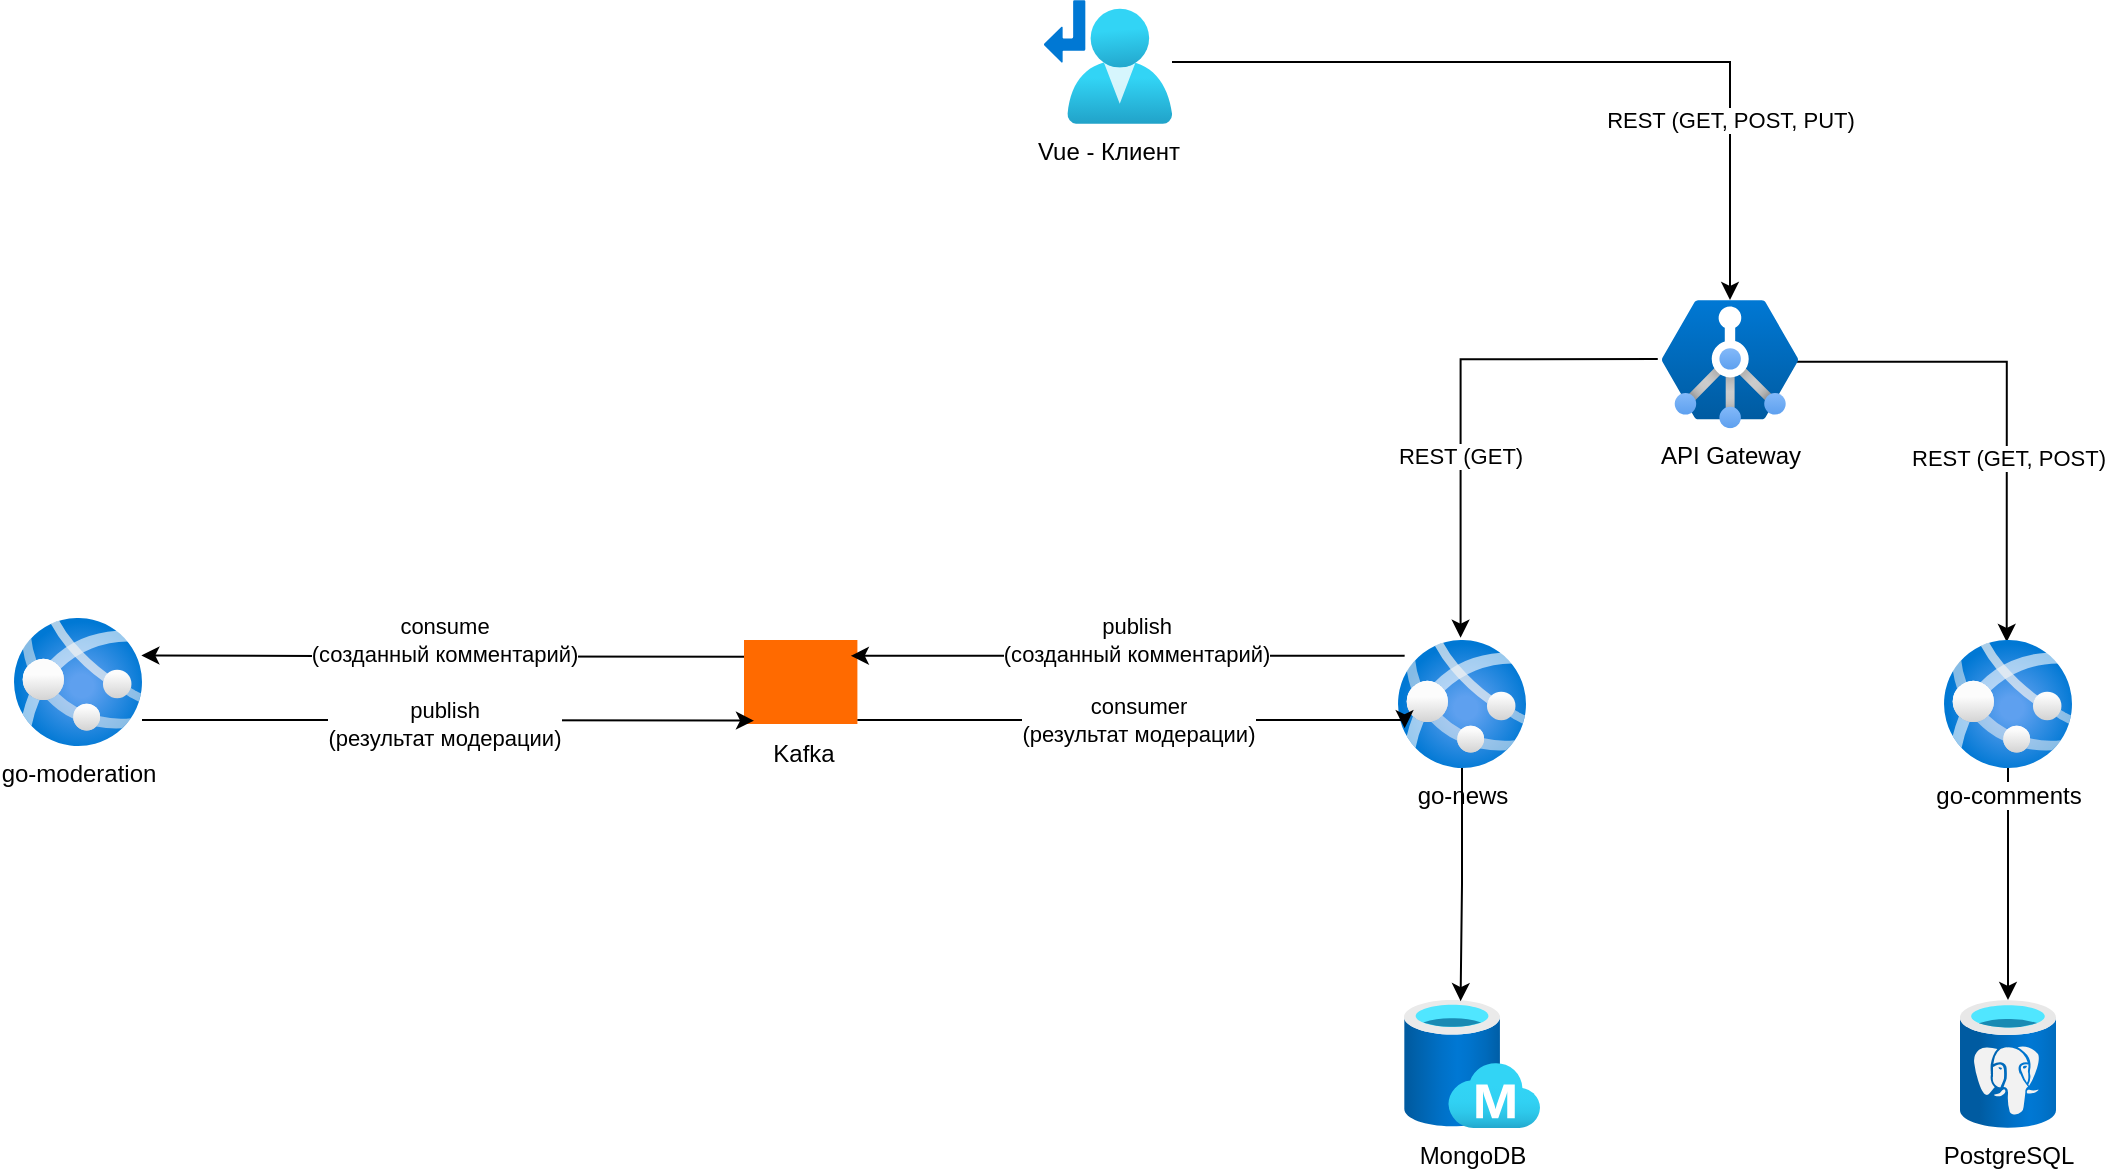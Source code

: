 <mxfile version="28.0.6">
  <diagram name="Страница — 1" id="G--KOGVMi7NTJVjZYiaC">
    <mxGraphModel dx="3143" dy="1391" grid="1" gridSize="10" guides="1" tooltips="1" connect="1" arrows="1" fold="1" page="1" pageScale="1" pageWidth="827" pageHeight="1169" math="0" shadow="0">
      <root>
        <mxCell id="0" />
        <mxCell id="1" parent="0" />
        <mxCell id="YZlnow4VbERZLfxyN9n1-8" style="edgeStyle=orthogonalEdgeStyle;rounded=0;orthogonalLoop=1;jettySize=auto;html=1;entryX=0.489;entryY=-0.018;entryDx=0;entryDy=0;entryPerimeter=0;exitX=-0.031;exitY=0.46;exitDx=0;exitDy=0;exitPerimeter=0;" parent="1" source="YZlnow4VbERZLfxyN9n1-19" target="YZlnow4VbERZLfxyN9n1-17" edge="1">
          <mxGeometry relative="1" as="geometry">
            <mxPoint x="380" y="291" as="sourcePoint" />
            <mxPoint x="279" y="430.0" as="targetPoint" />
          </mxGeometry>
        </mxCell>
        <mxCell id="YZlnow4VbERZLfxyN9n1-12" value="REST (GET)" style="edgeLabel;html=1;align=center;verticalAlign=middle;resizable=0;points=[];" parent="YZlnow4VbERZLfxyN9n1-8" vertex="1" connectable="0">
          <mxGeometry x="0.238" y="-1" relative="1" as="geometry">
            <mxPoint as="offset" />
          </mxGeometry>
        </mxCell>
        <mxCell id="YZlnow4VbERZLfxyN9n1-9" style="edgeStyle=orthogonalEdgeStyle;rounded=0;orthogonalLoop=1;jettySize=auto;html=1;entryX=0.49;entryY=0.015;entryDx=0;entryDy=0;entryPerimeter=0;exitX=0.973;exitY=0.481;exitDx=0;exitDy=0;exitPerimeter=0;" parent="1" source="YZlnow4VbERZLfxyN9n1-19" target="YZlnow4VbERZLfxyN9n1-18" edge="1">
          <mxGeometry relative="1" as="geometry">
            <mxPoint x="480" y="280" as="sourcePoint" />
            <mxPoint x="548.966" y="430.0" as="targetPoint" />
          </mxGeometry>
        </mxCell>
        <mxCell id="YZlnow4VbERZLfxyN9n1-13" value="REST (GET, POST)" style="edgeLabel;html=1;align=center;verticalAlign=middle;resizable=0;points=[];" parent="YZlnow4VbERZLfxyN9n1-9" vertex="1" connectable="0">
          <mxGeometry x="0.252" relative="1" as="geometry">
            <mxPoint as="offset" />
          </mxGeometry>
        </mxCell>
        <mxCell id="YZlnow4VbERZLfxyN9n1-17" value="go-news" style="image;aspect=fixed;html=1;points=[];align=center;fontSize=12;image=img/lib/azure2/containers/App_Services.svg;" parent="1" vertex="1">
          <mxGeometry x="247" y="430" width="64" height="64" as="geometry" />
        </mxCell>
        <mxCell id="ofcuAhScLp_DfV90Nu_w-12" style="edgeStyle=orthogonalEdgeStyle;rounded=0;orthogonalLoop=1;jettySize=auto;html=1;" edge="1" parent="1" source="YZlnow4VbERZLfxyN9n1-18" target="YZlnow4VbERZLfxyN9n1-22">
          <mxGeometry relative="1" as="geometry" />
        </mxCell>
        <mxCell id="YZlnow4VbERZLfxyN9n1-18" value="go-comments" style="image;aspect=fixed;html=1;points=[];align=center;fontSize=12;image=img/lib/azure2/containers/App_Services.svg;" parent="1" vertex="1">
          <mxGeometry x="520" y="430" width="64" height="64" as="geometry" />
        </mxCell>
        <mxCell id="YZlnow4VbERZLfxyN9n1-19" value="API Gateway" style="image;aspect=fixed;html=1;points=[];align=center;fontSize=12;image=img/lib/azure2/networking/Application_Gateway_Containers.svg;" parent="1" vertex="1">
          <mxGeometry x="379" y="260" width="68" height="64.24" as="geometry" />
        </mxCell>
        <mxCell id="ofcuAhScLp_DfV90Nu_w-8" style="edgeStyle=orthogonalEdgeStyle;rounded=0;orthogonalLoop=1;jettySize=auto;html=1;" edge="1" parent="1" source="YZlnow4VbERZLfxyN9n1-20" target="YZlnow4VbERZLfxyN9n1-19">
          <mxGeometry relative="1" as="geometry">
            <mxPoint x="230" y="130" as="targetPoint" />
          </mxGeometry>
        </mxCell>
        <mxCell id="ofcuAhScLp_DfV90Nu_w-9" value="REST (GET, POST, PUT)" style="edgeLabel;html=1;align=center;verticalAlign=middle;resizable=0;points=[];" vertex="1" connectable="0" parent="ofcuAhScLp_DfV90Nu_w-8">
          <mxGeometry x="0.545" relative="1" as="geometry">
            <mxPoint as="offset" />
          </mxGeometry>
        </mxCell>
        <mxCell id="YZlnow4VbERZLfxyN9n1-20" value="&lt;span style=&quot;text-wrap-mode: wrap;&quot;&gt;Vue - Клиент&lt;/span&gt;" style="image;aspect=fixed;html=1;points=[];align=center;fontSize=12;image=img/lib/azure2/networking/Route_Tables.svg;labelBackgroundColor=none;" parent="1" vertex="1">
          <mxGeometry x="70" y="110" width="64" height="62" as="geometry" />
        </mxCell>
        <mxCell id="YZlnow4VbERZLfxyN9n1-22" value="PostgreSQL" style="image;aspect=fixed;html=1;points=[];align=center;fontSize=12;image=img/lib/azure2/databases/Azure_Database_PostgreSQL_Server.svg;" parent="1" vertex="1">
          <mxGeometry x="528" y="610" width="48" height="64" as="geometry" />
        </mxCell>
        <mxCell id="YZlnow4VbERZLfxyN9n1-25" value="MongoDB" style="image;aspect=fixed;html=1;points=[];align=center;fontSize=12;image=img/lib/azure2/databases/Managed_Database.svg;" parent="1" vertex="1">
          <mxGeometry x="250" y="610" width="68" height="64" as="geometry" />
        </mxCell>
        <mxCell id="ofcuAhScLp_DfV90Nu_w-13" style="edgeStyle=orthogonalEdgeStyle;rounded=0;orthogonalLoop=1;jettySize=auto;html=1;entryX=0.416;entryY=0.009;entryDx=0;entryDy=0;entryPerimeter=0;" edge="1" parent="1" source="YZlnow4VbERZLfxyN9n1-17" target="YZlnow4VbERZLfxyN9n1-25">
          <mxGeometry relative="1" as="geometry" />
        </mxCell>
        <mxCell id="ofcuAhScLp_DfV90Nu_w-15" value="go-moderation" style="image;aspect=fixed;html=1;points=[];align=center;fontSize=12;image=img/lib/azure2/containers/App_Services.svg;" vertex="1" parent="1">
          <mxGeometry x="-445" y="419" width="64" height="64" as="geometry" />
        </mxCell>
        <mxCell id="ofcuAhScLp_DfV90Nu_w-16" style="edgeStyle=orthogonalEdgeStyle;rounded=0;orthogonalLoop=1;jettySize=auto;html=1;exitX=0.323;exitY=0.198;exitDx=0;exitDy=0;exitPerimeter=0;entryX=0.995;entryY=0.292;entryDx=0;entryDy=0;entryPerimeter=0;" edge="1" parent="1" source="ofcuAhScLp_DfV90Nu_w-1" target="ofcuAhScLp_DfV90Nu_w-15">
          <mxGeometry relative="1" as="geometry">
            <mxPoint x="-70" y="440" as="sourcePoint" />
          </mxGeometry>
        </mxCell>
        <mxCell id="ofcuAhScLp_DfV90Nu_w-21" value="consume&lt;br&gt;(созданный комментарий)" style="edgeLabel;html=1;align=center;verticalAlign=middle;resizable=0;points=[];" vertex="1" connectable="0" parent="ofcuAhScLp_DfV90Nu_w-16">
          <mxGeometry x="0.093" y="2" relative="1" as="geometry">
            <mxPoint x="6" y="-10" as="offset" />
          </mxGeometry>
        </mxCell>
        <mxCell id="ofcuAhScLp_DfV90Nu_w-5" value="" style="group" vertex="1" connectable="0" parent="1">
          <mxGeometry x="-80" y="430" width="60.0" height="72" as="geometry" />
        </mxCell>
        <mxCell id="ofcuAhScLp_DfV90Nu_w-1" value="" style="points=[];aspect=fixed;html=1;align=center;shadow=0;dashed=0;fillColor=#FF6A00;strokeColor=none;shape=mxgraph.alibaba_cloud.kafka;" vertex="1" parent="ofcuAhScLp_DfV90Nu_w-5">
          <mxGeometry width="56.7" height="42" as="geometry" />
        </mxCell>
        <mxCell id="ofcuAhScLp_DfV90Nu_w-4" value="Kafka" style="text;html=1;align=center;verticalAlign=middle;whiteSpace=wrap;rounded=0;" vertex="1" parent="ofcuAhScLp_DfV90Nu_w-5">
          <mxGeometry x="2.132e-14" y="42" width="60" height="30" as="geometry" />
        </mxCell>
        <mxCell id="ofcuAhScLp_DfV90Nu_w-22" style="edgeStyle=orthogonalEdgeStyle;rounded=0;orthogonalLoop=1;jettySize=auto;html=1;entryX=0.088;entryY=0.96;entryDx=0;entryDy=0;entryPerimeter=0;" edge="1" parent="1" source="ofcuAhScLp_DfV90Nu_w-15" target="ofcuAhScLp_DfV90Nu_w-1">
          <mxGeometry relative="1" as="geometry">
            <Array as="points">
              <mxPoint x="-260" y="470" />
              <mxPoint x="-260" y="470" />
            </Array>
          </mxGeometry>
        </mxCell>
        <mxCell id="ofcuAhScLp_DfV90Nu_w-23" value="publish&lt;br&gt;(результат модерации)" style="edgeLabel;html=1;align=center;verticalAlign=middle;resizable=0;points=[];" vertex="1" connectable="0" parent="ofcuAhScLp_DfV90Nu_w-22">
          <mxGeometry x="-0.082" relative="1" as="geometry">
            <mxPoint x="10" y="2" as="offset" />
          </mxGeometry>
        </mxCell>
        <mxCell id="ofcuAhScLp_DfV90Nu_w-24" style="edgeStyle=orthogonalEdgeStyle;rounded=0;orthogonalLoop=1;jettySize=auto;html=1;entryX=0.942;entryY=0.188;entryDx=0;entryDy=0;entryPerimeter=0;exitX=0.052;exitY=0.124;exitDx=0;exitDy=0;exitPerimeter=0;" edge="1" parent="1" source="YZlnow4VbERZLfxyN9n1-17" target="ofcuAhScLp_DfV90Nu_w-1">
          <mxGeometry relative="1" as="geometry" />
        </mxCell>
        <mxCell id="ofcuAhScLp_DfV90Nu_w-26" value="publish&lt;br&gt;(созданный комментарий)" style="edgeLabel;html=1;align=center;verticalAlign=middle;resizable=0;points=[];" vertex="1" connectable="0" parent="ofcuAhScLp_DfV90Nu_w-24">
          <mxGeometry x="-0.03" y="1" relative="1" as="geometry">
            <mxPoint y="-9" as="offset" />
          </mxGeometry>
        </mxCell>
        <mxCell id="ofcuAhScLp_DfV90Nu_w-28" style="edgeStyle=orthogonalEdgeStyle;rounded=0;orthogonalLoop=1;jettySize=auto;html=1;entryX=0.052;entryY=0.689;entryDx=0;entryDy=0;entryPerimeter=0;" edge="1" parent="1" source="ofcuAhScLp_DfV90Nu_w-1" target="YZlnow4VbERZLfxyN9n1-17">
          <mxGeometry relative="1" as="geometry">
            <mxPoint x="220" y="474" as="targetPoint" />
            <Array as="points">
              <mxPoint x="250" y="470" />
            </Array>
          </mxGeometry>
        </mxCell>
        <mxCell id="ofcuAhScLp_DfV90Nu_w-29" value="consumer&lt;br&gt;(результат модерации)" style="edgeLabel;html=1;align=center;verticalAlign=middle;resizable=0;points=[];" vertex="1" connectable="0" parent="ofcuAhScLp_DfV90Nu_w-28">
          <mxGeometry x="0.01" relative="1" as="geometry">
            <mxPoint as="offset" />
          </mxGeometry>
        </mxCell>
      </root>
    </mxGraphModel>
  </diagram>
</mxfile>
